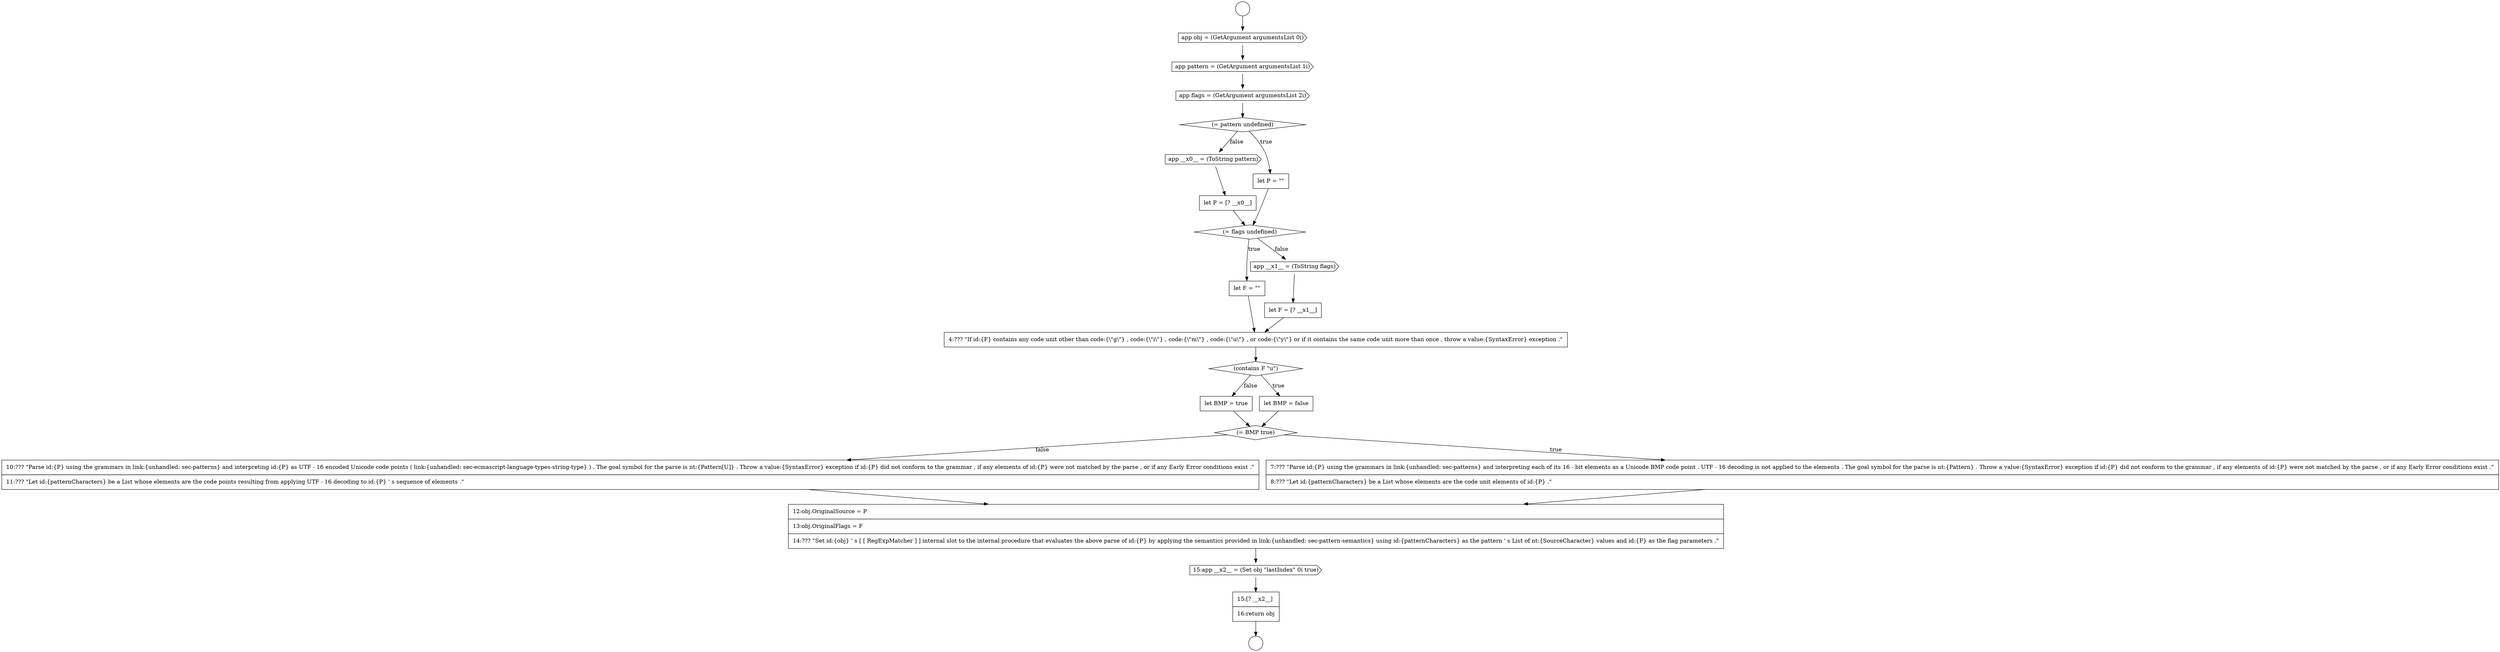 digraph {
  node12896 [shape=none, margin=0, label=<<font color="black">
    <table border="0" cellborder="1" cellspacing="0" cellpadding="10">
      <tr><td align="left">12:obj.OriginalSource = P</td></tr>
      <tr><td align="left">13:obj.OriginalFlags = F</td></tr>
      <tr><td align="left">14:??? &quot;Set id:{obj} ' s [ [ RegExpMatcher ] ] internal slot to the internal procedure that evaluates the above parse of id:{P} by applying the semantics provided in link:{unhandled: sec-pattern-semantics} using id:{patternCharacters} as the pattern ' s List of nt:{SourceCharacter} values and id:{F} as the flag parameters .&quot;</td></tr>
    </table>
  </font>> color="black" fillcolor="white" style=filled]
  node12892 [shape=none, margin=0, label=<<font color="black">
    <table border="0" cellborder="1" cellspacing="0" cellpadding="10">
      <tr><td align="left">let BMP = true</td></tr>
    </table>
  </font>> color="black" fillcolor="white" style=filled]
  node12878 [shape=cds, label=<<font color="black">app obj = (GetArgument argumentsList 0i)</font>> color="black" fillcolor="white" style=filled]
  node12881 [shape=diamond, label=<<font color="black">(= pattern undefined)</font>> color="black" fillcolor="white" style=filled]
  node12885 [shape=diamond, label=<<font color="black">(= flags undefined)</font>> color="black" fillcolor="white" style=filled]
  node12877 [shape=circle label=" " color="black" fillcolor="white" style=filled]
  node12890 [shape=diamond, label=<<font color="black">(contains F &quot;u&quot;)</font>> color="black" fillcolor="white" style=filled]
  node12886 [shape=none, margin=0, label=<<font color="black">
    <table border="0" cellborder="1" cellspacing="0" cellpadding="10">
      <tr><td align="left">let F = &quot;&quot;</td></tr>
    </table>
  </font>> color="black" fillcolor="white" style=filled]
  node12883 [shape=cds, label=<<font color="black">app __x0__ = (ToString pattern)</font>> color="black" fillcolor="white" style=filled]
  node12880 [shape=cds, label=<<font color="black">app flags = (GetArgument argumentsList 2i)</font>> color="black" fillcolor="white" style=filled]
  node12893 [shape=diamond, label=<<font color="black">(= BMP true)</font>> color="black" fillcolor="white" style=filled]
  node12876 [shape=circle label=" " color="black" fillcolor="white" style=filled]
  node12887 [shape=cds, label=<<font color="black">app __x1__ = (ToString flags)</font>> color="black" fillcolor="white" style=filled]
  node12879 [shape=cds, label=<<font color="black">app pattern = (GetArgument argumentsList 1i)</font>> color="black" fillcolor="white" style=filled]
  node12884 [shape=none, margin=0, label=<<font color="black">
    <table border="0" cellborder="1" cellspacing="0" cellpadding="10">
      <tr><td align="left">let P = [? __x0__]</td></tr>
    </table>
  </font>> color="black" fillcolor="white" style=filled]
  node12897 [shape=cds, label=<<font color="black">15:app __x2__ = (Set obj &quot;lastIndex&quot; 0i true)</font>> color="black" fillcolor="white" style=filled]
  node12888 [shape=none, margin=0, label=<<font color="black">
    <table border="0" cellborder="1" cellspacing="0" cellpadding="10">
      <tr><td align="left">let F = [? __x1__]</td></tr>
    </table>
  </font>> color="black" fillcolor="white" style=filled]
  node12898 [shape=none, margin=0, label=<<font color="black">
    <table border="0" cellborder="1" cellspacing="0" cellpadding="10">
      <tr><td align="left">15:[? __x2__]</td></tr>
      <tr><td align="left">16:return obj</td></tr>
    </table>
  </font>> color="black" fillcolor="white" style=filled]
  node12895 [shape=none, margin=0, label=<<font color="black">
    <table border="0" cellborder="1" cellspacing="0" cellpadding="10">
      <tr><td align="left">10:??? &quot;Parse id:{P} using the grammars in link:{unhandled: sec-patterns} and interpreting id:{P} as UTF - 16 encoded Unicode code points ( link:{unhandled: sec-ecmascript-language-types-string-type} ) . The goal symbol for the parse is nt:{Pattern[U]} . Throw a value:{SyntaxError} exception if id:{P} did not conform to the grammar , if any elements of id:{P} were not matched by the parse , or if any Early Error conditions exist .&quot;</td></tr>
      <tr><td align="left">11:??? &quot;Let id:{patternCharacters} be a List whose elements are the code points resulting from applying UTF - 16 decoding to id:{P} ' s sequence of elements .&quot;</td></tr>
    </table>
  </font>> color="black" fillcolor="white" style=filled]
  node12889 [shape=none, margin=0, label=<<font color="black">
    <table border="0" cellborder="1" cellspacing="0" cellpadding="10">
      <tr><td align="left">4:??? &quot;If id:{F} contains any code unit other than code:{\&quot;g\&quot;} , code:{\&quot;i\&quot;} , code:{\&quot;m\&quot;} , code:{\&quot;u\&quot;} , or code:{\&quot;y\&quot;} or if it contains the same code unit more than once , throw a value:{SyntaxError} exception .&quot;</td></tr>
    </table>
  </font>> color="black" fillcolor="white" style=filled]
  node12891 [shape=none, margin=0, label=<<font color="black">
    <table border="0" cellborder="1" cellspacing="0" cellpadding="10">
      <tr><td align="left">let BMP = false</td></tr>
    </table>
  </font>> color="black" fillcolor="white" style=filled]
  node12894 [shape=none, margin=0, label=<<font color="black">
    <table border="0" cellborder="1" cellspacing="0" cellpadding="10">
      <tr><td align="left">7:??? &quot;Parse id:{P} using the grammars in link:{unhandled: sec-patterns} and interpreting each of its 16 - bit elements as a Unicode BMP code point . UTF - 16 decoding is not applied to the elements . The goal symbol for the parse is nt:{Pattern} . Throw a value:{SyntaxError} exception if id:{P} did not conform to the grammar , if any elements of id:{P} were not matched by the parse , or if any Early Error conditions exist .&quot;</td></tr>
      <tr><td align="left">8:??? &quot;Let id:{patternCharacters} be a List whose elements are the code unit elements of id:{P} .&quot;</td></tr>
    </table>
  </font>> color="black" fillcolor="white" style=filled]
  node12882 [shape=none, margin=0, label=<<font color="black">
    <table border="0" cellborder="1" cellspacing="0" cellpadding="10">
      <tr><td align="left">let P = &quot;&quot;</td></tr>
    </table>
  </font>> color="black" fillcolor="white" style=filled]
  node12896 -> node12897 [ color="black"]
  node12890 -> node12891 [label=<<font color="black">true</font>> color="black"]
  node12890 -> node12892 [label=<<font color="black">false</font>> color="black"]
  node12879 -> node12880 [ color="black"]
  node12893 -> node12894 [label=<<font color="black">true</font>> color="black"]
  node12893 -> node12895 [label=<<font color="black">false</font>> color="black"]
  node12880 -> node12881 [ color="black"]
  node12887 -> node12888 [ color="black"]
  node12886 -> node12889 [ color="black"]
  node12892 -> node12893 [ color="black"]
  node12895 -> node12896 [ color="black"]
  node12883 -> node12884 [ color="black"]
  node12882 -> node12885 [ color="black"]
  node12897 -> node12898 [ color="black"]
  node12876 -> node12878 [ color="black"]
  node12888 -> node12889 [ color="black"]
  node12878 -> node12879 [ color="black"]
  node12891 -> node12893 [ color="black"]
  node12881 -> node12882 [label=<<font color="black">true</font>> color="black"]
  node12881 -> node12883 [label=<<font color="black">false</font>> color="black"]
  node12898 -> node12877 [ color="black"]
  node12894 -> node12896 [ color="black"]
  node12889 -> node12890 [ color="black"]
  node12884 -> node12885 [ color="black"]
  node12885 -> node12886 [label=<<font color="black">true</font>> color="black"]
  node12885 -> node12887 [label=<<font color="black">false</font>> color="black"]
}
